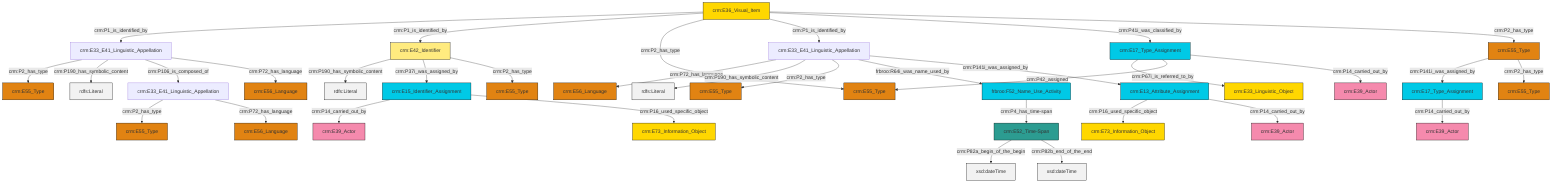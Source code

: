 graph TD
classDef Literal fill:#f2f2f2,stroke:#000000;
classDef CRM_Entity fill:#FFFFFF,stroke:#000000;
classDef Temporal_Entity fill:#00C9E6, stroke:#000000;
classDef Type fill:#E18312, stroke:#000000;
classDef Time-Span fill:#2C9C91, stroke:#000000;
classDef Appellation fill:#FFEB7F, stroke:#000000;
classDef Place fill:#008836, stroke:#000000;
classDef Persistent_Item fill:#B266B2, stroke:#000000;
classDef Conceptual_Object fill:#FFD700, stroke:#000000;
classDef Physical_Thing fill:#D2B48C, stroke:#000000;
classDef Actor fill:#f58aad, stroke:#000000;
classDef PC_Classes fill:#4ce600, stroke:#000000;
classDef Multi fill:#cccccc,stroke:#000000;

0["crm:E17_Type_Assignment"]:::Temporal_Entity -->|crm:P67i_is_referred_to_by| 1["crm:E33_Linguistic_Object"]:::Conceptual_Object
2["crm:E42_Identifier"]:::Appellation -->|crm:P190_has_symbolic_content| 3[rdfs:Literal]:::Literal
9["crm:E15_Identifier_Assignment"]:::Temporal_Entity -->|crm:P14_carried_out_by| 10["crm:E39_Actor"]:::Actor
0["crm:E17_Type_Assignment"]:::Temporal_Entity -->|crm:P42_assigned| 11["crm:E55_Type"]:::Type
17["crm:E33_E41_Linguistic_Appellation"]:::Default -->|crm:P72_has_language| 18["crm:E56_Language"]:::Type
22["crm:E33_E41_Linguistic_Appellation"]:::Default -->|crm:P2_has_type| 12["crm:E55_Type"]:::Type
27["crm:E36_Visual_Item"]:::Conceptual_Object -->|crm:P1_is_identified_by| 22["crm:E33_E41_Linguistic_Appellation"]:::Default
28["crm:E13_Attribute_Assignment"]:::Temporal_Entity -->|crm:P16_used_specific_object| 25["crm:E73_Information_Object"]:::Conceptual_Object
22["crm:E33_E41_Linguistic_Appellation"]:::Default -->|crm:P190_has_symbolic_content| 29[rdfs:Literal]:::Literal
30["crm:E52_Time-Span"]:::Time-Span -->|crm:P82a_begin_of_the_begin| 31[xsd:dateTime]:::Literal
22["crm:E33_E41_Linguistic_Appellation"]:::Default -->|crm:P106_is_composed_of| 32["crm:E33_E41_Linguistic_Appellation"]:::Default
23["crm:E55_Type"]:::Type -->|crm:P141i_was_assigned_by| 19["crm:E17_Type_Assignment"]:::Temporal_Entity
17["crm:E33_E41_Linguistic_Appellation"]:::Default -->|crm:P190_has_symbolic_content| 35[rdfs:Literal]:::Literal
27["crm:E36_Visual_Item"]:::Conceptual_Object -->|crm:P1_is_identified_by| 2["crm:E42_Identifier"]:::Appellation
22["crm:E33_E41_Linguistic_Appellation"]:::Default -->|crm:P72_has_language| 39["crm:E56_Language"]:::Type
30["crm:E52_Time-Span"]:::Time-Span -->|crm:P82b_end_of_the_end| 40[xsd:dateTime]:::Literal
27["crm:E36_Visual_Item"]:::Conceptual_Object -->|crm:P2_has_type| 11["crm:E55_Type"]:::Type
2["crm:E42_Identifier"]:::Appellation -->|crm:P37i_was_assigned_by| 9["crm:E15_Identifier_Assignment"]:::Temporal_Entity
32["crm:E33_E41_Linguistic_Appellation"]:::Default -->|crm:P2_has_type| 48["crm:E55_Type"]:::Type
9["crm:E15_Identifier_Assignment"]:::Temporal_Entity -->|crm:P16_used_specific_object| 46["crm:E73_Information_Object"]:::Conceptual_Object
17["crm:E33_E41_Linguistic_Appellation"]:::Default -->|crm:P2_has_type| 41["crm:E55_Type"]:::Type
28["crm:E13_Attribute_Assignment"]:::Temporal_Entity -->|crm:P14_carried_out_by| 54["crm:E39_Actor"]:::Actor
37["frbroo:F52_Name_Use_Activity"]:::Temporal_Entity -->|crm:P4_has_time-span| 30["crm:E52_Time-Span"]:::Time-Span
17["crm:E33_E41_Linguistic_Appellation"]:::Default -->|frbroo:R64i_was_name_used_by| 37["frbroo:F52_Name_Use_Activity"]:::Temporal_Entity
0["crm:E17_Type_Assignment"]:::Temporal_Entity -->|crm:P14_carried_out_by| 43["crm:E39_Actor"]:::Actor
19["crm:E17_Type_Assignment"]:::Temporal_Entity -->|crm:P14_carried_out_by| 7["crm:E39_Actor"]:::Actor
27["crm:E36_Visual_Item"]:::Conceptual_Object -->|crm:P1_is_identified_by| 17["crm:E33_E41_Linguistic_Appellation"]:::Default
27["crm:E36_Visual_Item"]:::Conceptual_Object -->|crm:P41i_was_classified_by| 0["crm:E17_Type_Assignment"]:::Temporal_Entity
23["crm:E55_Type"]:::Type -->|crm:P2_has_type| 5["crm:E55_Type"]:::Type
2["crm:E42_Identifier"]:::Appellation -->|crm:P2_has_type| 55["crm:E55_Type"]:::Type
32["crm:E33_E41_Linguistic_Appellation"]:::Default -->|crm:P72_has_language| 14["crm:E56_Language"]:::Type
27["crm:E36_Visual_Item"]:::Conceptual_Object -->|crm:P2_has_type| 23["crm:E55_Type"]:::Type
17["crm:E33_E41_Linguistic_Appellation"]:::Default -->|crm:P141i_was_assigned_by| 28["crm:E13_Attribute_Assignment"]:::Temporal_Entity